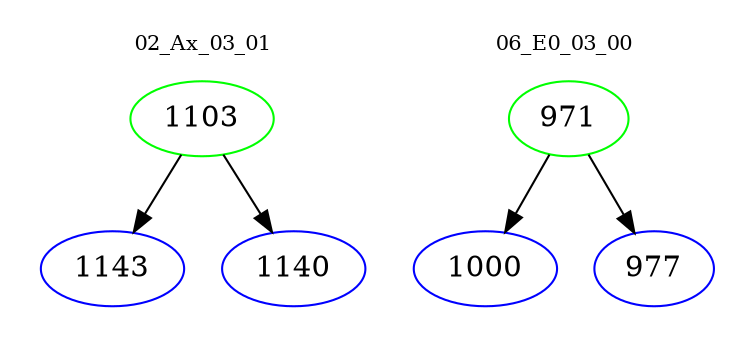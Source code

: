 digraph{
subgraph cluster_0 {
color = white
label = "02_Ax_03_01";
fontsize=10;
T0_1103 [label="1103", color="green"]
T0_1103 -> T0_1143 [color="black"]
T0_1143 [label="1143", color="blue"]
T0_1103 -> T0_1140 [color="black"]
T0_1140 [label="1140", color="blue"]
}
subgraph cluster_1 {
color = white
label = "06_E0_03_00";
fontsize=10;
T1_971 [label="971", color="green"]
T1_971 -> T1_1000 [color="black"]
T1_1000 [label="1000", color="blue"]
T1_971 -> T1_977 [color="black"]
T1_977 [label="977", color="blue"]
}
}
